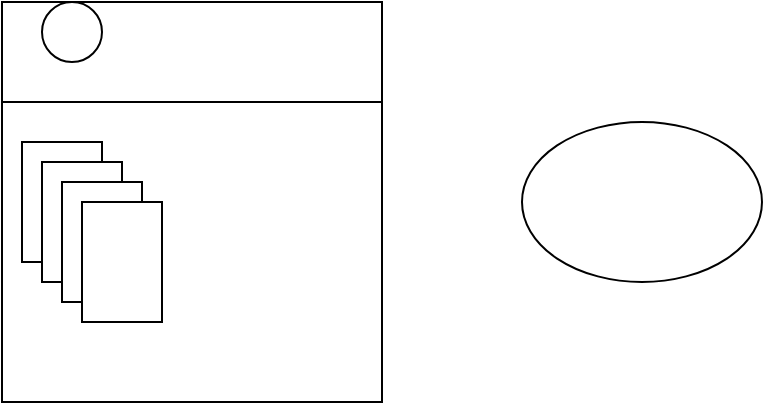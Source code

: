 <mxfile version="24.2.3" type="github">
  <diagram name="第 1 页" id="HEr5mST-TswALgU_nNMG">
    <mxGraphModel dx="977" dy="489" grid="1" gridSize="10" guides="1" tooltips="1" connect="1" arrows="1" fold="1" page="1" pageScale="1" pageWidth="827" pageHeight="1169" math="0" shadow="0">
      <root>
        <mxCell id="0" />
        <mxCell id="1" parent="0" />
        <mxCell id="wiV7KyU_HIQYPwCCVB8a-1" value="" style="rounded=0;whiteSpace=wrap;html=1;" parent="1" vertex="1">
          <mxGeometry x="80" y="40" width="190" height="200" as="geometry" />
        </mxCell>
        <mxCell id="wiV7KyU_HIQYPwCCVB8a-2" value="" style="rounded=0;whiteSpace=wrap;html=1;" parent="1" vertex="1">
          <mxGeometry x="90" y="110" width="40" height="60" as="geometry" />
        </mxCell>
        <mxCell id="wiV7KyU_HIQYPwCCVB8a-3" value="" style="ellipse;whiteSpace=wrap;html=1;aspect=fixed;" parent="1" vertex="1">
          <mxGeometry x="100" y="40" width="30" height="30" as="geometry" />
        </mxCell>
        <mxCell id="wiV7KyU_HIQYPwCCVB8a-4" value="" style="endArrow=none;html=1;rounded=0;entryX=1;entryY=0.25;entryDx=0;entryDy=0;exitX=0;exitY=0.25;exitDx=0;exitDy=0;" parent="1" source="wiV7KyU_HIQYPwCCVB8a-1" target="wiV7KyU_HIQYPwCCVB8a-1" edge="1">
          <mxGeometry width="50" height="50" relative="1" as="geometry">
            <mxPoint x="75" y="120" as="sourcePoint" />
            <mxPoint x="125" y="70" as="targetPoint" />
          </mxGeometry>
        </mxCell>
        <mxCell id="wiV7KyU_HIQYPwCCVB8a-9" value="" style="rounded=0;whiteSpace=wrap;html=1;" parent="1" vertex="1">
          <mxGeometry x="100" y="120" width="40" height="60" as="geometry" />
        </mxCell>
        <mxCell id="wiV7KyU_HIQYPwCCVB8a-10" value="" style="rounded=0;whiteSpace=wrap;html=1;" parent="1" vertex="1">
          <mxGeometry x="110" y="130" width="40" height="60" as="geometry" />
        </mxCell>
        <mxCell id="wiV7KyU_HIQYPwCCVB8a-11" value="" style="rounded=0;whiteSpace=wrap;html=1;" parent="1" vertex="1">
          <mxGeometry x="120" y="140" width="40" height="60" as="geometry" />
        </mxCell>
        <mxCell id="H3HyMd9qw4zrakK1pe5z-1" value="" style="ellipse;whiteSpace=wrap;html=1;" vertex="1" parent="1">
          <mxGeometry x="340" y="100" width="120" height="80" as="geometry" />
        </mxCell>
      </root>
    </mxGraphModel>
  </diagram>
</mxfile>
